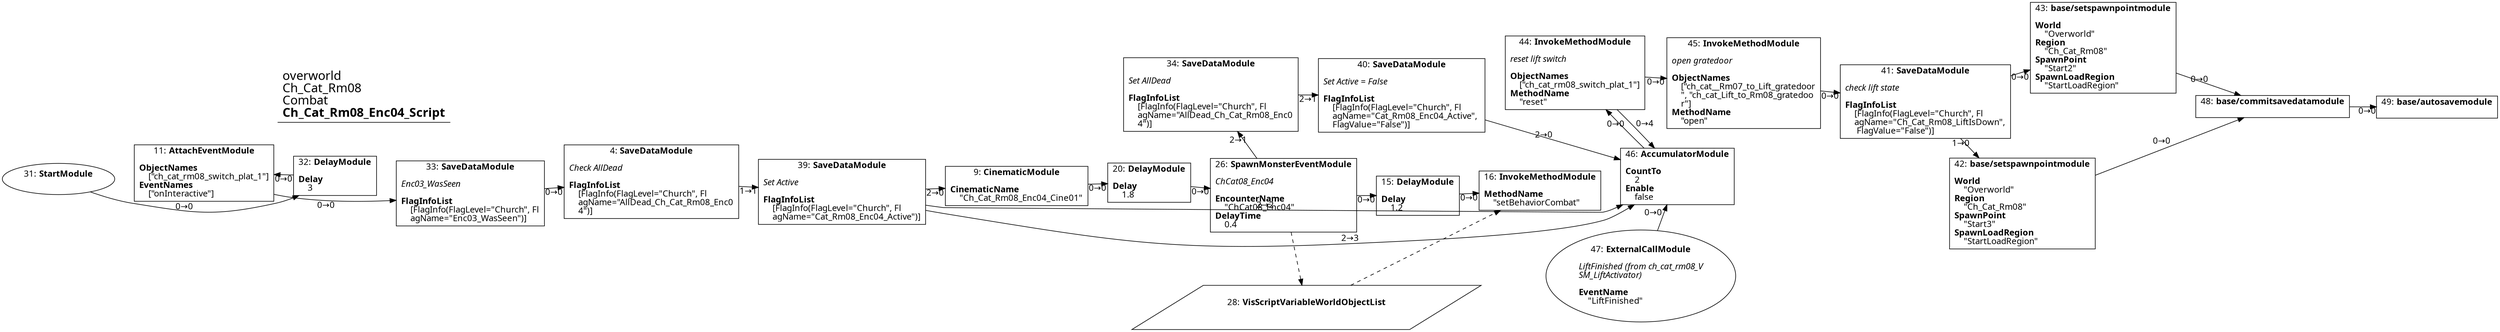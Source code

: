 digraph {
    layout = fdp;
    overlap = prism;
    sep = "+16";
    splines = spline;

    node [ shape = box ];

    graph [ fontname = "Segoe UI" ];
    node [ fontname = "Segoe UI" ];
    edge [ fontname = "Segoe UI" ];

    4 [ label = <4: <b>SaveDataModule</b><br/><br/><i>Check AllDead<br align="left"/></i><br align="left"/><b>FlagInfoList</b><br align="left"/>    [FlagInfo(FlagLevel=&quot;Church&quot;, Fl<br align="left"/>    agName=&quot;AllDead_Ch_Cat_Rm08_Enc0<br align="left"/>    4&quot;)]<br align="left"/>> ];
    4 [ pos = "0.072000004,-0.30800003!" ];
    4 -> 39 [ label = "1→1" ];

    9 [ label = <9: <b>CinematicModule</b><br/><br/><b>CinematicName</b><br align="left"/>    &quot;Ch_Cat_Rm08_Enc04_Cine01&quot;<br align="left"/>> ];
    9 [ pos = "0.49600002,-0.307!" ];
    9 -> 20 [ label = "0→0" ];

    11 [ label = <11: <b>AttachEventModule</b><br/><br/><b>ObjectNames</b><br align="left"/>    [&quot;ch_cat_rm08_switch_plat_1&quot;]<br align="left"/><b>EventNames</b><br align="left"/>    [&quot;onInteractive&quot;]<br align="left"/>> ];
    11 [ pos = "-0.323,-0.30800003!" ];
    11 -> 33 [ label = "0→0" ];

    15 [ label = <15: <b>DelayModule</b><br/><br/><b>Delay</b><br align="left"/>    1.2<br align="left"/>> ];
    15 [ pos = "1.182,-0.30800003!" ];
    15 -> 16 [ label = "0→0" ];

    16 [ label = <16: <b>InvokeMethodModule</b><br/><br/><b>MethodName</b><br align="left"/>    &quot;setBehaviorCombat&quot;<br align="left"/>> ];
    16 [ pos = "1.363,-0.30800003!" ];
    28 -> 16 [ style = dashed ];

    20 [ label = <20: <b>DelayModule</b><br/><br/><b>Delay</b><br align="left"/>    1.8<br align="left"/>> ];
    20 [ pos = "0.70900005,-0.30800003!" ];
    20 -> 26 [ label = "0→0" ];

    26 [ label = <26: <b>SpawnMonsterEventModule</b><br/><br/><i>ChCat08_Enc04<br align="left"/></i><br align="left"/><b>EncounterName</b><br align="left"/>    &quot;ChCat08_Enc04&quot;<br align="left"/><b>DelayTime</b><br align="left"/>    0.4<br align="left"/>> ];
    26 [ pos = "0.883,-0.30800003!" ];
    26 -> 15 [ label = "0→0" ];
    26 -> 34 [ label = "2→1" ];
    26 -> 28 [ style = dashed ];

    28 [ label = <28: <b>VisScriptVariableWorldObjectList</b><br/><br/>> ];
    28 [ shape = parallelogram ]
    28 [ pos = "1.1750001,-0.51500005!" ];

    31 [ label = <31: <b>StartModule</b><br/><br/>> ];
    31 [ shape = oval ]
    31 [ pos = "-0.66800004,-0.30800003!" ];
    31 -> 32 [ label = "0→0" ];

    32 [ label = <32: <b>DelayModule</b><br/><br/><b>Delay</b><br align="left"/>    3<br align="left"/>> ];
    32 [ pos = "-0.49100003,-0.30800003!" ];
    32 -> 11 [ label = "0→0" ];

    33 [ label = <33: <b>SaveDataModule</b><br/><br/><i>Enc03_WasSeen<br align="left"/></i><br align="left"/><b>FlagInfoList</b><br align="left"/>    [FlagInfo(FlagLevel=&quot;Church&quot;, Fl<br align="left"/>    agName=&quot;Enc03_WasSeen&quot;)]<br align="left"/>> ];
    33 [ pos = "-0.132,-0.30800003!" ];
    33 -> 4 [ label = "0→0" ];

    34 [ label = <34: <b>SaveDataModule</b><br/><br/><i>Set AllDead<br align="left"/></i><br align="left"/><b>FlagInfoList</b><br align="left"/>    [FlagInfo(FlagLevel=&quot;Church&quot;, Fl<br align="left"/>    agName=&quot;AllDead_Ch_Cat_Rm08_Enc0<br align="left"/>    4&quot;)]<br align="left"/>> ];
    34 [ pos = "1.176,-0.13100001!" ];
    34 -> 40 [ label = "2→1" ];

    39 [ label = <39: <b>SaveDataModule</b><br/><br/><i>Set Active<br align="left"/></i><br align="left"/><b>FlagInfoList</b><br align="left"/>    [FlagInfo(FlagLevel=&quot;Church&quot;, Fl<br align="left"/>    agName=&quot;Cat_Rm08_Enc04_Active&quot;)]<br align="left"/>> ];
    39 [ pos = "0.28300002,-0.30800003!" ];
    39 -> 9 [ label = "2→0" ];
    39 -> 46 [ label = "2→2" ];
    39 -> 46 [ label = "2→3" ];

    40 [ label = <40: <b>SaveDataModule</b><br/><br/><i>Set Active = False<br align="left"/></i><br align="left"/><b>FlagInfoList</b><br align="left"/>    [FlagInfo(FlagLevel=&quot;Church&quot;, Fl<br align="left"/>    agName=&quot;Cat_Rm08_Enc04_Active&quot;, <br align="left"/>    FlagValue=&quot;False&quot;)]<br align="left"/>> ];
    40 [ pos = "1.3840001,-0.12900001!" ];
    40 -> 46 [ label = "2→0" ];

    41 [ label = <41: <b>SaveDataModule</b><br/><br/><i>check lift state<br align="left"/></i><br align="left"/><b>FlagInfoList</b><br align="left"/>    [FlagInfo(FlagLevel=&quot;Church&quot;, Fl<br align="left"/>    agName=&quot;Ch_Cat_Rm08_LiftIsDown&quot;,<br align="left"/>     FlagValue=&quot;False&quot;)]<br align="left"/>> ];
    41 [ pos = "2.571,-0.086!" ];
    41 -> 42 [ label = "1→0" ];
    41 -> 43 [ label = "0→0" ];

    42 [ label = <42: <b>base/setspawnpointmodule</b><br/><br/><b>World</b><br align="left"/>    &quot;Overworld&quot;<br align="left"/><b>Region</b><br align="left"/>    &quot;Ch_Cat_Rm08&quot;<br align="left"/><b>SpawnPoint</b><br align="left"/>    &quot;Start3&quot;<br align="left"/><b>SpawnLoadRegion</b><br align="left"/>    &quot;StartLoadRegion&quot;<br align="left"/>> ];
    42 [ pos = "2.861,-0.136!" ];
    42 -> 48 [ label = "0→0" ];

    43 [ label = <43: <b>base/setspawnpointmodule</b><br/><br/><b>World</b><br align="left"/>    &quot;Overworld&quot;<br align="left"/><b>Region</b><br align="left"/>    &quot;Ch_Cat_Rm08&quot;<br align="left"/><b>SpawnPoint</b><br align="left"/>    &quot;Start2&quot;<br align="left"/><b>SpawnLoadRegion</b><br align="left"/>    &quot;StartLoadRegion&quot;<br align="left"/>> ];
    43 [ pos = "2.8620002,-0.064!" ];
    43 -> 48 [ label = "0→0" ];

    44 [ label = <44: <b>InvokeMethodModule</b><br/><br/><i>reset lift switch<br align="left"/></i><br align="left"/><b>ObjectNames</b><br align="left"/>    [&quot;ch_cat_rm08_switch_plat_1&quot;]<br align="left"/><b>MethodName</b><br align="left"/>    &quot;reset&quot;<br align="left"/>> ];
    44 [ pos = "2.18,-0.086!" ];
    44 -> 45 [ label = "0→0" ];
    44 -> 46 [ label = "0→4" ];

    45 [ label = <45: <b>InvokeMethodModule</b><br/><br/><i>open gratedoor<br align="left"/></i><br align="left"/><b>ObjectNames</b><br align="left"/>    [&quot;ch_cat__Rm07_to_Lift_gratedoor<br align="left"/>    &quot;, &quot;ch_cat_Lift_to_Rm08_gratedoo<br align="left"/>    r&quot;]<br align="left"/><b>MethodName</b><br align="left"/>    &quot;open&quot;<br align="left"/>> ];
    45 [ pos = "2.3600001,-0.086!" ];
    45 -> 41 [ label = "0→0" ];

    46 [ label = <46: <b>AccumulatorModule</b><br/><br/><b>CountTo</b><br align="left"/>    2<br align="left"/><b>Enable</b><br align="left"/>    false<br align="left"/>> ];
    46 [ pos = "2.0040002,-0.22900002!" ];
    46 -> 44 [ label = "0→0" ];

    47 [ label = <47: <b>ExternalCallModule</b><br/><br/><i>LiftFinished (from ch_cat_rm08_V<br align="left"/>SM_LiftActivator)<br align="left"/></i><br align="left"/><b>EventName</b><br align="left"/>    &quot;LiftFinished&quot;<br align="left"/>> ];
    47 [ shape = oval ]
    47 [ pos = "1.6500001,-0.39200002!" ];
    47 -> 46 [ label = "0→0" ];

    48 [ label = <48: <b>base/commitsavedatamodule</b><br/><br/>> ];
    48 [ pos = "3.1360002,-0.1!" ];
    48 -> 49 [ label = "0→0" ];

    49 [ label = <49: <b>base/autosavemodule</b><br/><br/>> ];
    49 [ pos = "3.354,-0.1!" ];

    title [ pos = "-0.669,-0.063!" ];
    title [ shape = underline ];
    title [ label = <<font point-size="20">overworld<br align="left"/>Ch_Cat_Rm08<br align="left"/>Combat<br align="left"/><b>Ch_Cat_Rm08_Enc04_Script</b><br align="left"/></font>> ];
}
